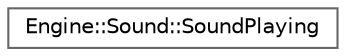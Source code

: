 digraph "Graphical Class Hierarchy"
{
 // LATEX_PDF_SIZE
  bgcolor="transparent";
  edge [fontname=Helvetica,fontsize=10,labelfontname=Helvetica,labelfontsize=10];
  node [fontname=Helvetica,fontsize=10,shape=box,height=0.2,width=0.4];
  rankdir="LR";
  Node0 [label="Engine::Sound::SoundPlaying",height=0.2,width=0.4,color="grey40", fillcolor="white", style="filled",URL="$class_engine_1_1_sound_1_1_sound_playing.html",tooltip=" "];
}
